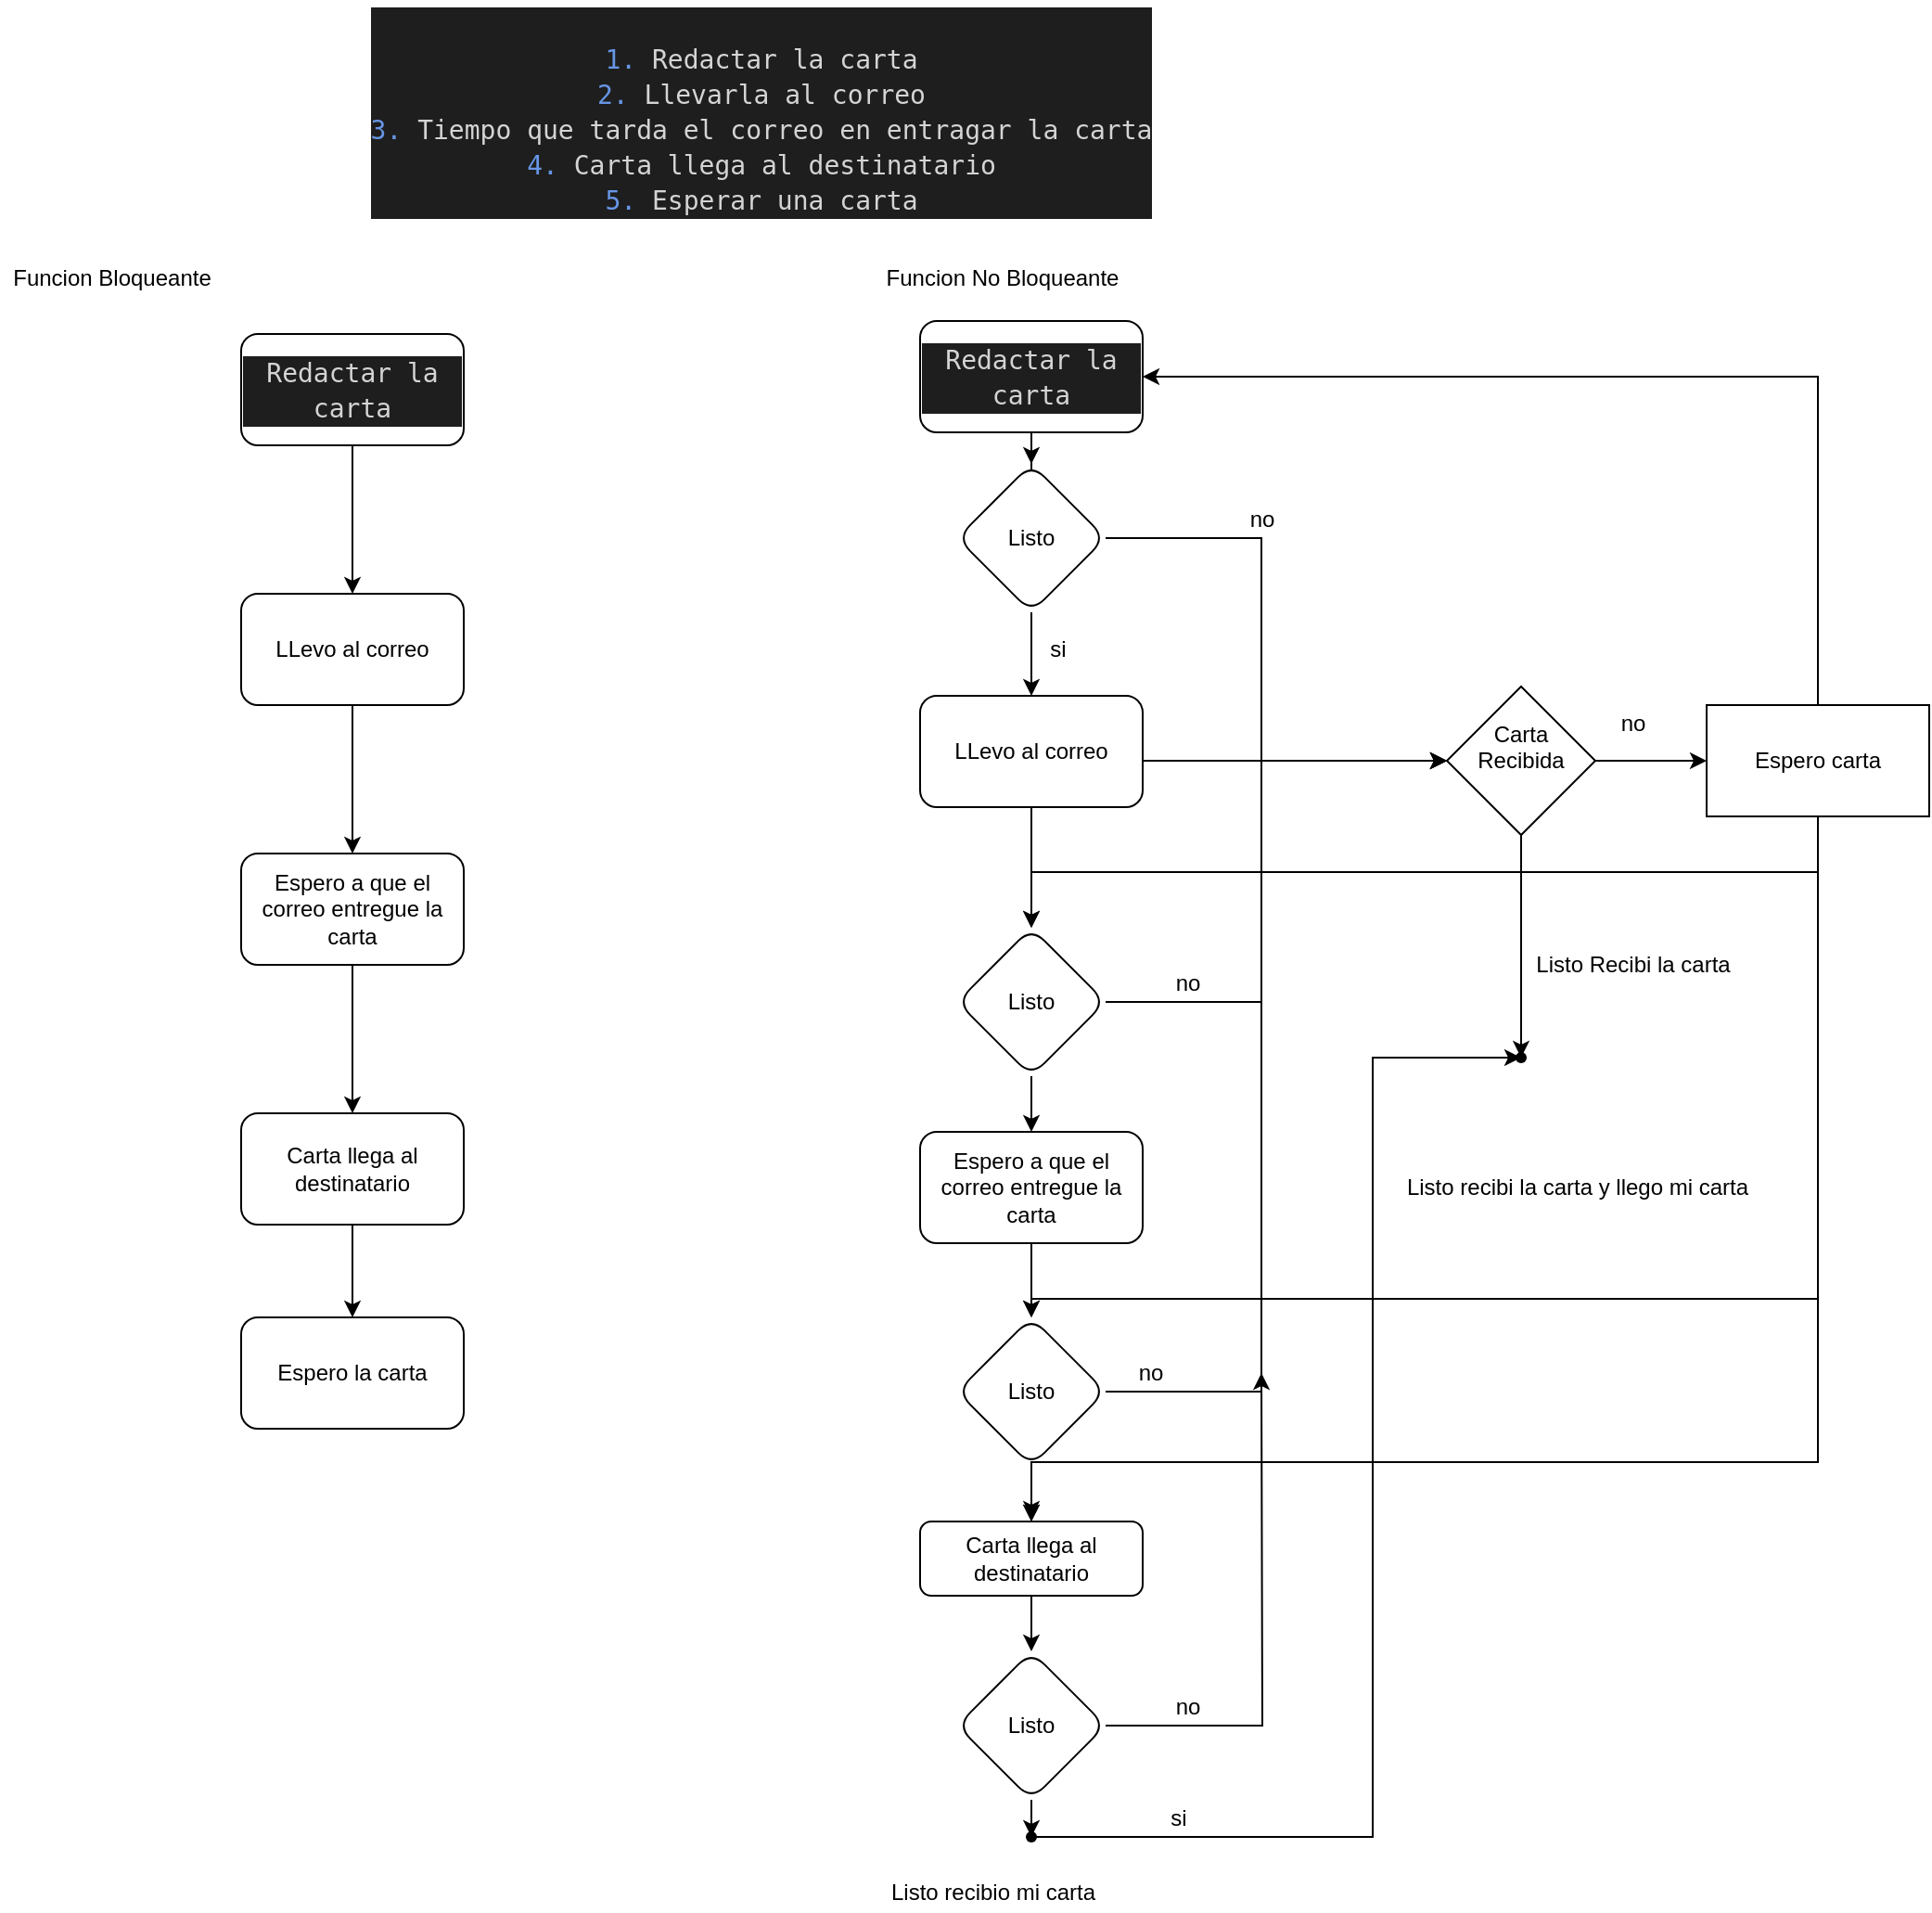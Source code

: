 <mxfile version="16.2.6" type="device"><diagram id="6oP_pzWDJePkuHAuy6va" name="Page-1"><mxGraphModel dx="1929" dy="1104" grid="1" gridSize="10" guides="1" tooltips="1" connect="1" arrows="1" fold="1" page="1" pageScale="1" pageWidth="827" pageHeight="1169" math="0" shadow="0"><root><mxCell id="0"/><mxCell id="1" parent="0"/><mxCell id="9gSa8wNfsSBc75v6f5kz-12" value="" style="edgeStyle=orthogonalEdgeStyle;rounded=0;orthogonalLoop=1;jettySize=auto;html=1;" edge="1" parent="1" source="9gSa8wNfsSBc75v6f5kz-1" target="9gSa8wNfsSBc75v6f5kz-11"><mxGeometry relative="1" as="geometry"/></mxCell><mxCell id="9gSa8wNfsSBc75v6f5kz-1" value="&lt;div style=&quot;color: rgb(212 , 212 , 212) ; background-color: rgb(30 , 30 , 30) ; font-family: &amp;#34;droid sans mono&amp;#34; , &amp;#34;monospace&amp;#34; , monospace , &amp;#34;droid sans fallback&amp;#34; ; font-size: 14px ; line-height: 19px&quot;&gt;Redactar la carta&lt;/div&gt;" style="rounded=1;whiteSpace=wrap;html=1;" vertex="1" parent="1"><mxGeometry x="340" y="210" width="120" height="60" as="geometry"/></mxCell><mxCell id="9gSa8wNfsSBc75v6f5kz-14" value="" style="edgeStyle=orthogonalEdgeStyle;rounded=0;orthogonalLoop=1;jettySize=auto;html=1;" edge="1" parent="1" source="9gSa8wNfsSBc75v6f5kz-11" target="9gSa8wNfsSBc75v6f5kz-13"><mxGeometry relative="1" as="geometry"/></mxCell><mxCell id="9gSa8wNfsSBc75v6f5kz-11" value="LLevo al correo" style="whiteSpace=wrap;html=1;rounded=1;" vertex="1" parent="1"><mxGeometry x="340" y="350" width="120" height="60" as="geometry"/></mxCell><mxCell id="9gSa8wNfsSBc75v6f5kz-17" value="" style="edgeStyle=orthogonalEdgeStyle;rounded=0;orthogonalLoop=1;jettySize=auto;html=1;" edge="1" parent="1" source="9gSa8wNfsSBc75v6f5kz-13" target="9gSa8wNfsSBc75v6f5kz-16"><mxGeometry relative="1" as="geometry"/></mxCell><mxCell id="9gSa8wNfsSBc75v6f5kz-13" value="Espero a que el correo entregue la carta" style="whiteSpace=wrap;html=1;rounded=1;" vertex="1" parent="1"><mxGeometry x="340" y="490" width="120" height="60" as="geometry"/></mxCell><mxCell id="9gSa8wNfsSBc75v6f5kz-15" value="&lt;div style=&quot;color: rgb(212 , 212 , 212) ; background-color: rgb(30 , 30 , 30) ; font-family: &amp;#34;droid sans mono&amp;#34; , &amp;#34;monospace&amp;#34; , monospace , &amp;#34;droid sans fallback&amp;#34; ; font-size: 14px ; line-height: 19px&quot;&gt;&lt;br&gt;&lt;div&gt;&lt;span style=&quot;color: #6796e6&quot;&gt;1.&lt;/span&gt; Redactar la carta&lt;/div&gt;&lt;div&gt;&lt;span style=&quot;color: #6796e6&quot;&gt;2.&lt;/span&gt; Llevarla al correo&lt;/div&gt;&lt;div&gt;&lt;span style=&quot;color: #6796e6&quot;&gt;3.&lt;/span&gt; Tiempo que tarda el correo en entragar la carta&lt;/div&gt;&lt;div&gt;&lt;span style=&quot;color: #6796e6&quot;&gt;4.&lt;/span&gt; Carta llega al destinatario&lt;/div&gt;&lt;div&gt;&lt;span style=&quot;color: #6796e6&quot;&gt;5.&lt;/span&gt; Esperar una carta&lt;/div&gt;&lt;/div&gt;" style="text;html=1;align=center;verticalAlign=middle;resizable=0;points=[];autosize=1;strokeColor=none;fillColor=none;" vertex="1" parent="1"><mxGeometry x="400" y="30" width="440" height="120" as="geometry"/></mxCell><mxCell id="9gSa8wNfsSBc75v6f5kz-19" value="" style="edgeStyle=orthogonalEdgeStyle;rounded=0;orthogonalLoop=1;jettySize=auto;html=1;" edge="1" parent="1" source="9gSa8wNfsSBc75v6f5kz-16" target="9gSa8wNfsSBc75v6f5kz-18"><mxGeometry relative="1" as="geometry"/></mxCell><mxCell id="9gSa8wNfsSBc75v6f5kz-16" value="Carta llega al destinatario" style="whiteSpace=wrap;html=1;rounded=1;" vertex="1" parent="1"><mxGeometry x="340" y="630" width="120" height="60" as="geometry"/></mxCell><mxCell id="9gSa8wNfsSBc75v6f5kz-18" value="Espero la carta" style="whiteSpace=wrap;html=1;rounded=1;" vertex="1" parent="1"><mxGeometry x="340" y="740" width="120" height="60" as="geometry"/></mxCell><mxCell id="9gSa8wNfsSBc75v6f5kz-33" value="" style="edgeStyle=orthogonalEdgeStyle;rounded=0;orthogonalLoop=1;jettySize=auto;html=1;" edge="1" parent="1" source="9gSa8wNfsSBc75v6f5kz-21" target="9gSa8wNfsSBc75v6f5kz-32"><mxGeometry relative="1" as="geometry"/></mxCell><mxCell id="9gSa8wNfsSBc75v6f5kz-21" value="&lt;div style=&quot;color: rgb(212 , 212 , 212) ; background-color: rgb(30 , 30 , 30) ; font-family: &amp;#34;droid sans mono&amp;#34; , &amp;#34;monospace&amp;#34; , monospace , &amp;#34;droid sans fallback&amp;#34; ; font-size: 14px ; line-height: 19px&quot;&gt;Redactar la carta&lt;/div&gt;" style="rounded=1;whiteSpace=wrap;html=1;" vertex="1" parent="1"><mxGeometry x="706" y="203" width="120" height="60" as="geometry"/></mxCell><mxCell id="9gSa8wNfsSBc75v6f5kz-46" style="edgeStyle=orthogonalEdgeStyle;rounded=0;orthogonalLoop=1;jettySize=auto;html=1;" edge="1" parent="1" source="9gSa8wNfsSBc75v6f5kz-23"><mxGeometry relative="1" as="geometry"><mxPoint x="990" y="440" as="targetPoint"/><Array as="points"><mxPoint x="870" y="440"/><mxPoint x="870" y="440"/></Array></mxGeometry></mxCell><mxCell id="9gSa8wNfsSBc75v6f5kz-48" value="" style="edgeStyle=orthogonalEdgeStyle;rounded=0;orthogonalLoop=1;jettySize=auto;html=1;" edge="1" parent="1" source="9gSa8wNfsSBc75v6f5kz-23" target="9gSa8wNfsSBc75v6f5kz-47"><mxGeometry relative="1" as="geometry"/></mxCell><mxCell id="9gSa8wNfsSBc75v6f5kz-23" value="LLevo al correo" style="whiteSpace=wrap;html=1;rounded=1;" vertex="1" parent="1"><mxGeometry x="706" y="405" width="120" height="60" as="geometry"/></mxCell><mxCell id="9gSa8wNfsSBc75v6f5kz-54" value="" style="edgeStyle=orthogonalEdgeStyle;rounded=0;orthogonalLoop=1;jettySize=auto;html=1;" edge="1" parent="1" source="9gSa8wNfsSBc75v6f5kz-25" target="9gSa8wNfsSBc75v6f5kz-53"><mxGeometry relative="1" as="geometry"/></mxCell><mxCell id="9gSa8wNfsSBc75v6f5kz-25" value="Espero a que el correo entregue la carta" style="whiteSpace=wrap;html=1;rounded=1;" vertex="1" parent="1"><mxGeometry x="706" y="640" width="120" height="60" as="geometry"/></mxCell><mxCell id="9gSa8wNfsSBc75v6f5kz-60" style="edgeStyle=orthogonalEdgeStyle;rounded=0;orthogonalLoop=1;jettySize=auto;html=1;startArrow=none;" edge="1" parent="1" source="9gSa8wNfsSBc75v6f5kz-61"><mxGeometry relative="1" as="geometry"><mxPoint x="766" y="1020" as="targetPoint"/></mxGeometry></mxCell><mxCell id="9gSa8wNfsSBc75v6f5kz-74" value="" style="edgeStyle=orthogonalEdgeStyle;rounded=0;orthogonalLoop=1;jettySize=auto;html=1;" edge="1" parent="1" source="9gSa8wNfsSBc75v6f5kz-27" target="9gSa8wNfsSBc75v6f5kz-64"><mxGeometry relative="1" as="geometry"/></mxCell><mxCell id="9gSa8wNfsSBc75v6f5kz-27" value="Carta llega al destinatario" style="whiteSpace=wrap;html=1;rounded=1;" vertex="1" parent="1"><mxGeometry x="706" y="850" width="120" height="40" as="geometry"/></mxCell><mxCell id="9gSa8wNfsSBc75v6f5kz-40" value="" style="edgeStyle=orthogonalEdgeStyle;rounded=0;orthogonalLoop=1;jettySize=auto;html=1;" edge="1" parent="1" source="9gSa8wNfsSBc75v6f5kz-30" target="9gSa8wNfsSBc75v6f5kz-39"><mxGeometry relative="1" as="geometry"/></mxCell><mxCell id="9gSa8wNfsSBc75v6f5kz-44" value="" style="edgeStyle=orthogonalEdgeStyle;rounded=0;orthogonalLoop=1;jettySize=auto;html=1;" edge="1" parent="1" source="9gSa8wNfsSBc75v6f5kz-30" target="9gSa8wNfsSBc75v6f5kz-43"><mxGeometry relative="1" as="geometry"/></mxCell><mxCell id="9gSa8wNfsSBc75v6f5kz-30" value="&lt;span&gt;Carta&lt;br&gt;Recibida&lt;br&gt;&lt;br&gt;&lt;/span&gt;" style="rhombus;whiteSpace=wrap;html=1;" vertex="1" parent="1"><mxGeometry x="990" y="400" width="80" height="80" as="geometry"/></mxCell><mxCell id="9gSa8wNfsSBc75v6f5kz-34" value="" style="edgeStyle=orthogonalEdgeStyle;rounded=0;orthogonalLoop=1;jettySize=auto;html=1;" edge="1" parent="1" source="9gSa8wNfsSBc75v6f5kz-32" target="9gSa8wNfsSBc75v6f5kz-23"><mxGeometry relative="1" as="geometry"/></mxCell><mxCell id="9gSa8wNfsSBc75v6f5kz-37" style="edgeStyle=orthogonalEdgeStyle;rounded=0;orthogonalLoop=1;jettySize=auto;html=1;exitX=1;exitY=0.5;exitDx=0;exitDy=0;entryX=0;entryY=0.5;entryDx=0;entryDy=0;" edge="1" parent="1" source="9gSa8wNfsSBc75v6f5kz-32" target="9gSa8wNfsSBc75v6f5kz-30"><mxGeometry relative="1" as="geometry"><Array as="points"><mxPoint x="890" y="320"/><mxPoint x="890" y="440"/></Array></mxGeometry></mxCell><mxCell id="9gSa8wNfsSBc75v6f5kz-32" value="Listo" style="rhombus;whiteSpace=wrap;html=1;rounded=1;" vertex="1" parent="1"><mxGeometry x="726" y="280" width="80" height="80" as="geometry"/></mxCell><mxCell id="9gSa8wNfsSBc75v6f5kz-35" value="si" style="text;html=1;align=center;verticalAlign=middle;resizable=0;points=[];autosize=1;strokeColor=none;fillColor=none;" vertex="1" parent="1"><mxGeometry x="770" y="370" width="20" height="20" as="geometry"/></mxCell><mxCell id="9gSa8wNfsSBc75v6f5kz-38" value="no" style="text;html=1;align=center;verticalAlign=middle;resizable=0;points=[];autosize=1;strokeColor=none;fillColor=none;" vertex="1" parent="1"><mxGeometry x="875" y="300" width="30" height="20" as="geometry"/></mxCell><mxCell id="9gSa8wNfsSBc75v6f5kz-41" style="edgeStyle=orthogonalEdgeStyle;rounded=0;orthogonalLoop=1;jettySize=auto;html=1;entryX=1;entryY=0.5;entryDx=0;entryDy=0;" edge="1" parent="1" source="9gSa8wNfsSBc75v6f5kz-39" target="9gSa8wNfsSBc75v6f5kz-21"><mxGeometry relative="1" as="geometry"><Array as="points"><mxPoint x="1190" y="233"/></Array></mxGeometry></mxCell><mxCell id="9gSa8wNfsSBc75v6f5kz-52" style="edgeStyle=orthogonalEdgeStyle;rounded=0;orthogonalLoop=1;jettySize=auto;html=1;entryX=0.5;entryY=0;entryDx=0;entryDy=0;" edge="1" parent="1" source="9gSa8wNfsSBc75v6f5kz-39" target="9gSa8wNfsSBc75v6f5kz-47"><mxGeometry relative="1" as="geometry"><Array as="points"><mxPoint x="1190" y="500"/><mxPoint x="766" y="500"/></Array></mxGeometry></mxCell><mxCell id="9gSa8wNfsSBc75v6f5kz-70" style="edgeStyle=orthogonalEdgeStyle;rounded=0;orthogonalLoop=1;jettySize=auto;html=1;entryX=0.5;entryY=0;entryDx=0;entryDy=0;" edge="1" parent="1" source="9gSa8wNfsSBc75v6f5kz-39" target="9gSa8wNfsSBc75v6f5kz-53"><mxGeometry relative="1" as="geometry"><Array as="points"><mxPoint x="1190" y="730"/><mxPoint x="766" y="730"/></Array></mxGeometry></mxCell><mxCell id="9gSa8wNfsSBc75v6f5kz-72" style="edgeStyle=orthogonalEdgeStyle;rounded=0;orthogonalLoop=1;jettySize=auto;html=1;entryX=0.5;entryY=0;entryDx=0;entryDy=0;" edge="1" parent="1"><mxGeometry relative="1" as="geometry"><mxPoint x="766" y="848" as="targetPoint"/><mxPoint x="1190" y="468" as="sourcePoint"/><Array as="points"><mxPoint x="1190" y="818"/><mxPoint x="766" y="818"/></Array></mxGeometry></mxCell><mxCell id="9gSa8wNfsSBc75v6f5kz-39" value="Espero carta" style="whiteSpace=wrap;html=1;" vertex="1" parent="1"><mxGeometry x="1130" y="410" width="120" height="60" as="geometry"/></mxCell><mxCell id="9gSa8wNfsSBc75v6f5kz-42" value="no" style="text;html=1;align=center;verticalAlign=middle;resizable=0;points=[];autosize=1;strokeColor=none;fillColor=none;" vertex="1" parent="1"><mxGeometry x="1075" y="410" width="30" height="20" as="geometry"/></mxCell><mxCell id="9gSa8wNfsSBc75v6f5kz-43" value="" style="shape=waypoint;sketch=0;size=6;pointerEvents=1;points=[];fillColor=default;resizable=0;rotatable=0;perimeter=centerPerimeter;snapToPoint=1;" vertex="1" parent="1"><mxGeometry x="1010" y="580" width="40" height="40" as="geometry"/></mxCell><mxCell id="9gSa8wNfsSBc75v6f5kz-45" value="Listo Recibi la carta" style="text;html=1;align=center;verticalAlign=middle;resizable=0;points=[];autosize=1;strokeColor=none;fillColor=none;" vertex="1" parent="1"><mxGeometry x="1030" y="540" width="120" height="20" as="geometry"/></mxCell><mxCell id="9gSa8wNfsSBc75v6f5kz-49" value="" style="edgeStyle=orthogonalEdgeStyle;rounded=0;orthogonalLoop=1;jettySize=auto;html=1;" edge="1" parent="1" source="9gSa8wNfsSBc75v6f5kz-47" target="9gSa8wNfsSBc75v6f5kz-25"><mxGeometry relative="1" as="geometry"/></mxCell><mxCell id="9gSa8wNfsSBc75v6f5kz-50" style="edgeStyle=orthogonalEdgeStyle;rounded=0;orthogonalLoop=1;jettySize=auto;html=1;" edge="1" parent="1" source="9gSa8wNfsSBc75v6f5kz-47"><mxGeometry relative="1" as="geometry"><mxPoint x="990" y="440" as="targetPoint"/><Array as="points"><mxPoint x="890" y="570"/><mxPoint x="890" y="440"/></Array></mxGeometry></mxCell><mxCell id="9gSa8wNfsSBc75v6f5kz-47" value="Listo" style="rhombus;whiteSpace=wrap;html=1;rounded=1;" vertex="1" parent="1"><mxGeometry x="726" y="530" width="80" height="80" as="geometry"/></mxCell><mxCell id="9gSa8wNfsSBc75v6f5kz-51" value="no" style="text;html=1;align=center;verticalAlign=middle;resizable=0;points=[];autosize=1;strokeColor=none;fillColor=none;" vertex="1" parent="1"><mxGeometry x="835" y="550" width="30" height="20" as="geometry"/></mxCell><mxCell id="9gSa8wNfsSBc75v6f5kz-55" value="" style="edgeStyle=orthogonalEdgeStyle;rounded=0;orthogonalLoop=1;jettySize=auto;html=1;" edge="1" parent="1" source="9gSa8wNfsSBc75v6f5kz-53" target="9gSa8wNfsSBc75v6f5kz-27"><mxGeometry relative="1" as="geometry"/></mxCell><mxCell id="9gSa8wNfsSBc75v6f5kz-59" style="edgeStyle=orthogonalEdgeStyle;rounded=0;orthogonalLoop=1;jettySize=auto;html=1;" edge="1" parent="1" source="9gSa8wNfsSBc75v6f5kz-53"><mxGeometry relative="1" as="geometry"><mxPoint x="990" y="440" as="targetPoint"/><Array as="points"><mxPoint x="890" y="780"/><mxPoint x="890" y="440"/></Array></mxGeometry></mxCell><mxCell id="9gSa8wNfsSBc75v6f5kz-73" style="edgeStyle=orthogonalEdgeStyle;rounded=0;orthogonalLoop=1;jettySize=auto;html=1;exitX=0.5;exitY=1;exitDx=0;exitDy=0;" edge="1" parent="1" source="9gSa8wNfsSBc75v6f5kz-53"><mxGeometry relative="1" as="geometry"><mxPoint x="766" y="850" as="targetPoint"/></mxGeometry></mxCell><mxCell id="9gSa8wNfsSBc75v6f5kz-53" value="Listo" style="rhombus;whiteSpace=wrap;html=1;rounded=1;" vertex="1" parent="1"><mxGeometry x="726" y="740" width="80" height="80" as="geometry"/></mxCell><mxCell id="9gSa8wNfsSBc75v6f5kz-58" value="Listo recibi la carta y llego mi carta" style="text;html=1;align=center;verticalAlign=middle;resizable=0;points=[];autosize=1;strokeColor=none;fillColor=none;" vertex="1" parent="1"><mxGeometry x="960" y="660" width="200" height="20" as="geometry"/></mxCell><mxCell id="9gSa8wNfsSBc75v6f5kz-67" style="edgeStyle=orthogonalEdgeStyle;rounded=0;orthogonalLoop=1;jettySize=auto;html=1;" edge="1" parent="1" source="9gSa8wNfsSBc75v6f5kz-61" target="9gSa8wNfsSBc75v6f5kz-43"><mxGeometry relative="1" as="geometry"><Array as="points"><mxPoint x="950" y="1020"/><mxPoint x="950" y="600"/></Array></mxGeometry></mxCell><mxCell id="9gSa8wNfsSBc75v6f5kz-61" value="" style="shape=waypoint;sketch=0;size=6;pointerEvents=1;points=[];fillColor=default;resizable=0;rotatable=0;perimeter=centerPerimeter;snapToPoint=1;" vertex="1" parent="1"><mxGeometry x="746" y="1000" width="40" height="40" as="geometry"/></mxCell><mxCell id="9gSa8wNfsSBc75v6f5kz-63" value="Listo recibio mi carta" style="text;html=1;align=center;verticalAlign=middle;resizable=0;points=[];autosize=1;strokeColor=none;fillColor=none;" vertex="1" parent="1"><mxGeometry x="680" y="1040" width="130" height="20" as="geometry"/></mxCell><mxCell id="9gSa8wNfsSBc75v6f5kz-65" style="edgeStyle=orthogonalEdgeStyle;rounded=0;orthogonalLoop=1;jettySize=auto;html=1;" edge="1" parent="1" source="9gSa8wNfsSBc75v6f5kz-64"><mxGeometry relative="1" as="geometry"><mxPoint x="890" y="770" as="targetPoint"/></mxGeometry></mxCell><mxCell id="9gSa8wNfsSBc75v6f5kz-66" style="edgeStyle=orthogonalEdgeStyle;rounded=0;orthogonalLoop=1;jettySize=auto;html=1;exitX=0.5;exitY=1;exitDx=0;exitDy=0;" edge="1" parent="1" source="9gSa8wNfsSBc75v6f5kz-64" target="9gSa8wNfsSBc75v6f5kz-61"><mxGeometry relative="1" as="geometry"/></mxCell><mxCell id="9gSa8wNfsSBc75v6f5kz-64" value="Listo" style="rhombus;whiteSpace=wrap;html=1;rounded=1;" vertex="1" parent="1"><mxGeometry x="726" y="920" width="80" height="80" as="geometry"/></mxCell><mxCell id="9gSa8wNfsSBc75v6f5kz-68" value="no" style="text;html=1;align=center;verticalAlign=middle;resizable=0;points=[];autosize=1;strokeColor=none;fillColor=none;" vertex="1" parent="1"><mxGeometry x="815" y="760" width="30" height="20" as="geometry"/></mxCell><mxCell id="9gSa8wNfsSBc75v6f5kz-69" value="no" style="text;html=1;align=center;verticalAlign=middle;resizable=0;points=[];autosize=1;strokeColor=none;fillColor=none;" vertex="1" parent="1"><mxGeometry x="835" y="940" width="30" height="20" as="geometry"/></mxCell><mxCell id="9gSa8wNfsSBc75v6f5kz-75" value="si" style="text;html=1;align=center;verticalAlign=middle;resizable=0;points=[];autosize=1;strokeColor=none;fillColor=none;" vertex="1" parent="1"><mxGeometry x="835" y="1000" width="20" height="20" as="geometry"/></mxCell><mxCell id="9gSa8wNfsSBc75v6f5kz-76" value="Funcion Bloqueante" style="text;html=1;align=center;verticalAlign=middle;resizable=0;points=[];autosize=1;strokeColor=none;fillColor=none;" vertex="1" parent="1"><mxGeometry x="210" y="170" width="120" height="20" as="geometry"/></mxCell><mxCell id="9gSa8wNfsSBc75v6f5kz-77" value="&lt;font color=&quot;rgba(0, 0, 0, 0)&quot; face=&quot;monospace&quot;&gt;&lt;span style=&quot;font-size: 0px&quot;&gt;F&lt;/span&gt;&lt;/font&gt;" style="text;html=1;align=center;verticalAlign=middle;resizable=0;points=[];autosize=1;strokeColor=none;fillColor=none;" vertex="1" parent="1"><mxGeometry x="790" y="170" width="20" height="20" as="geometry"/></mxCell><mxCell id="9gSa8wNfsSBc75v6f5kz-78" value="Funcion No Bloqueante" style="text;html=1;align=center;verticalAlign=middle;resizable=0;points=[];autosize=1;strokeColor=none;fillColor=none;" vertex="1" parent="1"><mxGeometry x="680" y="170" width="140" height="20" as="geometry"/></mxCell></root></mxGraphModel></diagram></mxfile>